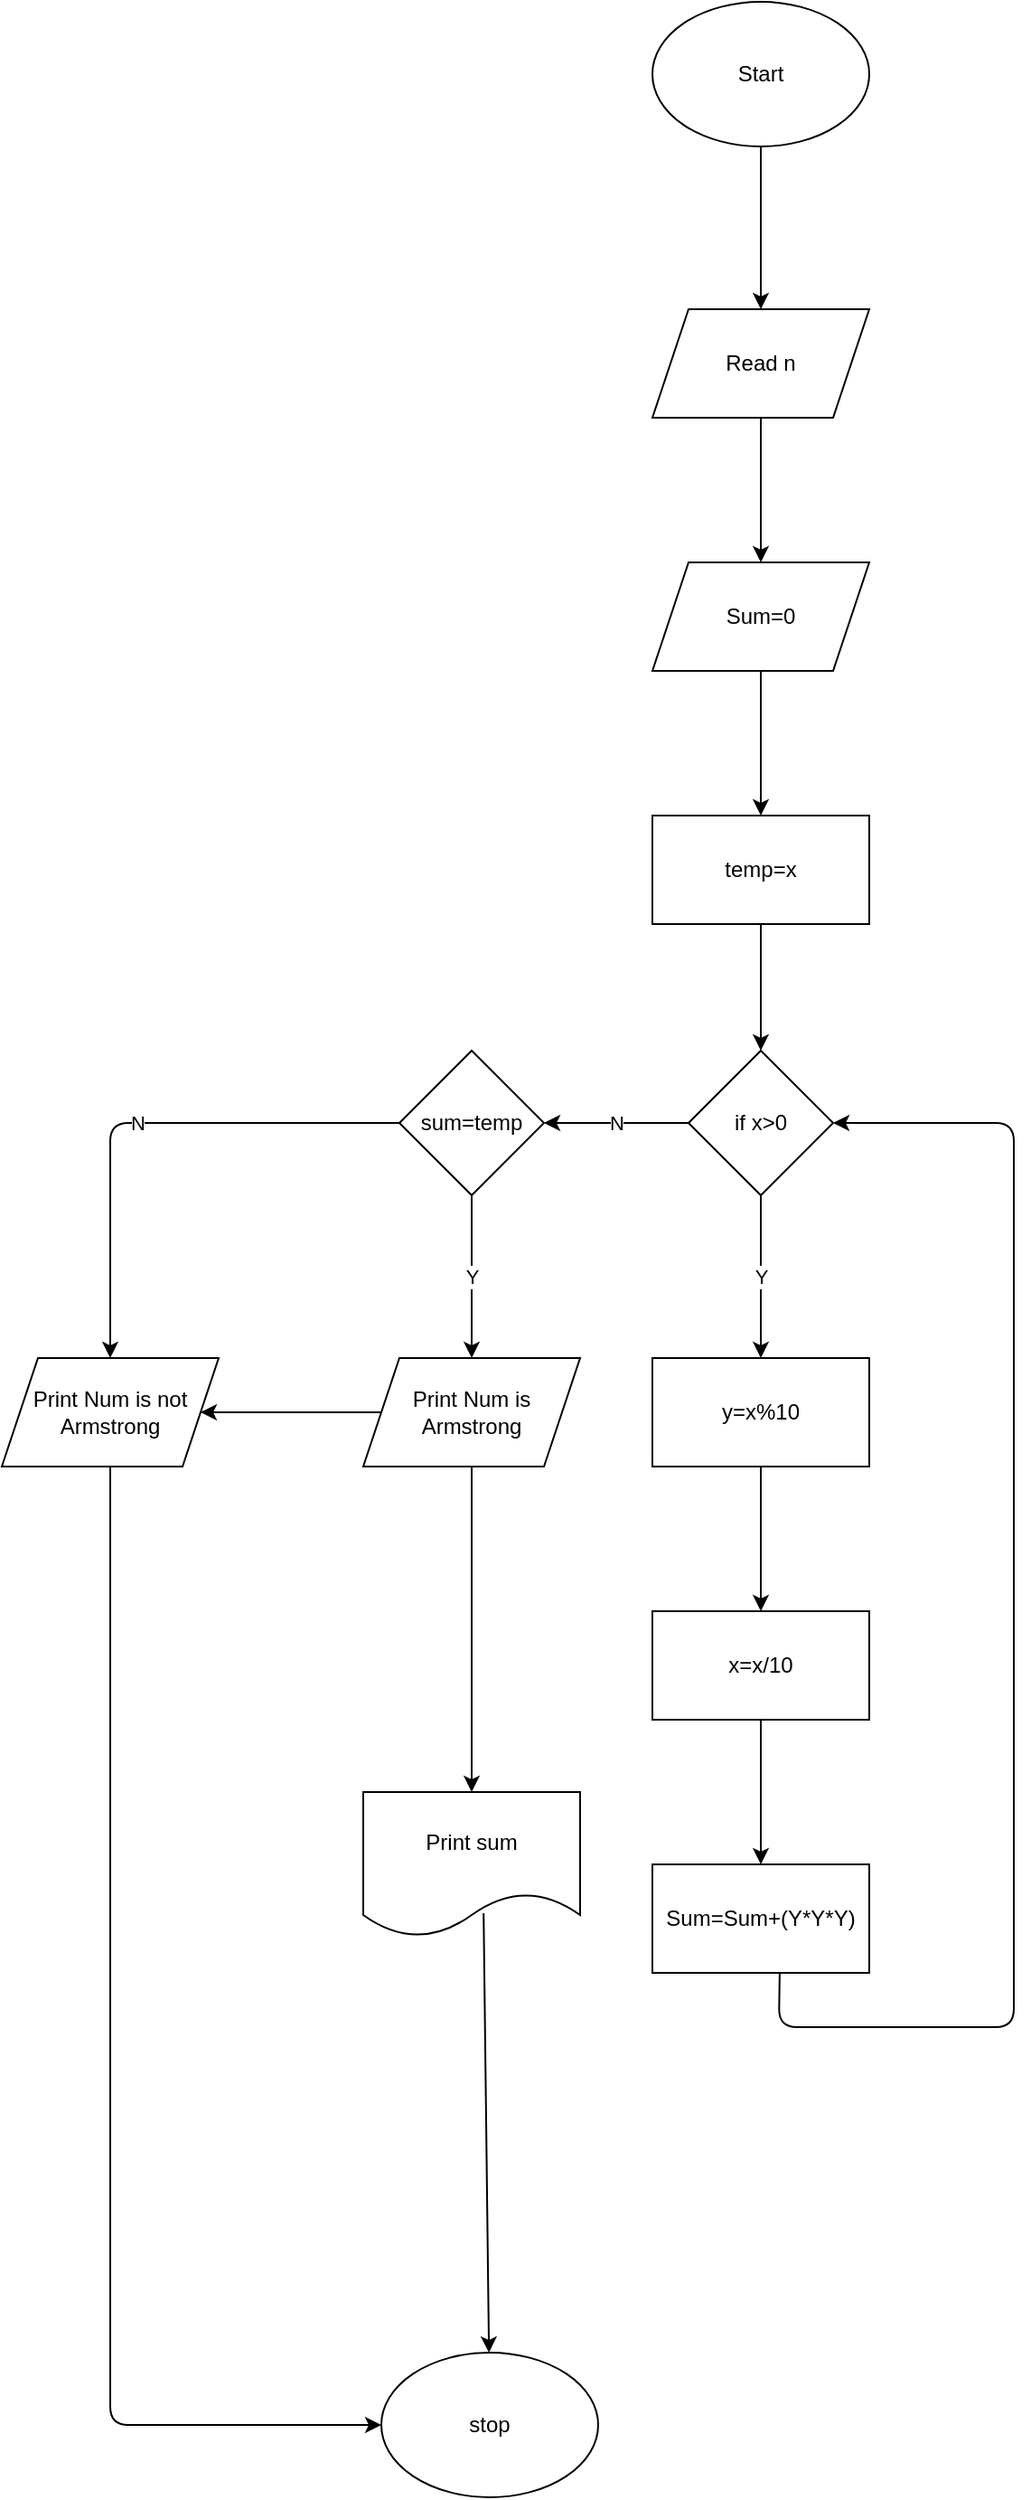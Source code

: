 <mxfile version="13.9.9" type="device"><diagram id="9taQIfJ_XzOFYC_cMmFA" name="Page-1"><mxGraphModel dx="1851" dy="584" grid="1" gridSize="10" guides="1" tooltips="1" connect="1" arrows="1" fold="1" page="1" pageScale="1" pageWidth="827" pageHeight="1169" math="0" shadow="0"><root><mxCell id="0"/><mxCell id="1" parent="0"/><mxCell id="_dSr8ytAaKamoy_OvsAv-49" value="" style="edgeStyle=orthogonalEdgeStyle;rounded=0;orthogonalLoop=1;jettySize=auto;html=1;" parent="1" source="_dSr8ytAaKamoy_OvsAv-47" target="_dSr8ytAaKamoy_OvsAv-48" edge="1"><mxGeometry relative="1" as="geometry"/></mxCell><mxCell id="_dSr8ytAaKamoy_OvsAv-47" value="Start" style="ellipse;whiteSpace=wrap;html=1;" parent="1" vertex="1"><mxGeometry x="340" y="60" width="120" height="80" as="geometry"/></mxCell><mxCell id="_dSr8ytAaKamoy_OvsAv-51" value="" style="edgeStyle=orthogonalEdgeStyle;rounded=0;orthogonalLoop=1;jettySize=auto;html=1;" parent="1" source="_dSr8ytAaKamoy_OvsAv-48" target="_dSr8ytAaKamoy_OvsAv-50" edge="1"><mxGeometry relative="1" as="geometry"/></mxCell><mxCell id="_dSr8ytAaKamoy_OvsAv-48" value="Read n" style="shape=parallelogram;perimeter=parallelogramPerimeter;whiteSpace=wrap;html=1;fixedSize=1;" parent="1" vertex="1"><mxGeometry x="340" y="230" width="120" height="60" as="geometry"/></mxCell><mxCell id="_dSr8ytAaKamoy_OvsAv-53" value="" style="edgeStyle=orthogonalEdgeStyle;rounded=0;orthogonalLoop=1;jettySize=auto;html=1;" parent="1" source="_dSr8ytAaKamoy_OvsAv-50" target="_dSr8ytAaKamoy_OvsAv-52" edge="1"><mxGeometry relative="1" as="geometry"/></mxCell><mxCell id="_dSr8ytAaKamoy_OvsAv-50" value="Sum=0" style="shape=parallelogram;perimeter=parallelogramPerimeter;whiteSpace=wrap;html=1;fixedSize=1;" parent="1" vertex="1"><mxGeometry x="340" y="370" width="120" height="60" as="geometry"/></mxCell><mxCell id="_dSr8ytAaKamoy_OvsAv-55" value="" style="edgeStyle=orthogonalEdgeStyle;rounded=0;orthogonalLoop=1;jettySize=auto;html=1;" parent="1" source="_dSr8ytAaKamoy_OvsAv-52" target="_dSr8ytAaKamoy_OvsAv-54" edge="1"><mxGeometry relative="1" as="geometry"/></mxCell><mxCell id="_dSr8ytAaKamoy_OvsAv-52" value="temp=x" style="whiteSpace=wrap;html=1;" parent="1" vertex="1"><mxGeometry x="340" y="510" width="120" height="60" as="geometry"/></mxCell><mxCell id="_dSr8ytAaKamoy_OvsAv-57" value="Y" style="edgeStyle=orthogonalEdgeStyle;rounded=0;orthogonalLoop=1;jettySize=auto;html=1;" parent="1" source="_dSr8ytAaKamoy_OvsAv-54" target="_dSr8ytAaKamoy_OvsAv-56" edge="1"><mxGeometry relative="1" as="geometry"/></mxCell><mxCell id="_dSr8ytAaKamoy_OvsAv-64" value="N" style="edgeStyle=orthogonalEdgeStyle;rounded=0;orthogonalLoop=1;jettySize=auto;html=1;" parent="1" source="_dSr8ytAaKamoy_OvsAv-54" target="_dSr8ytAaKamoy_OvsAv-63" edge="1"><mxGeometry relative="1" as="geometry"/></mxCell><mxCell id="_dSr8ytAaKamoy_OvsAv-54" value="if x&amp;gt;0" style="rhombus;whiteSpace=wrap;html=1;" parent="1" vertex="1"><mxGeometry x="360" y="640" width="80" height="80" as="geometry"/></mxCell><mxCell id="_dSr8ytAaKamoy_OvsAv-59" value="" style="edgeStyle=orthogonalEdgeStyle;rounded=0;orthogonalLoop=1;jettySize=auto;html=1;" parent="1" source="_dSr8ytAaKamoy_OvsAv-56" target="_dSr8ytAaKamoy_OvsAv-58" edge="1"><mxGeometry relative="1" as="geometry"/></mxCell><mxCell id="_dSr8ytAaKamoy_OvsAv-56" value="y=x%10" style="whiteSpace=wrap;html=1;" parent="1" vertex="1"><mxGeometry x="340" y="810" width="120" height="60" as="geometry"/></mxCell><mxCell id="_dSr8ytAaKamoy_OvsAv-61" value="" style="edgeStyle=orthogonalEdgeStyle;rounded=0;orthogonalLoop=1;jettySize=auto;html=1;" parent="1" source="_dSr8ytAaKamoy_OvsAv-58" target="_dSr8ytAaKamoy_OvsAv-60" edge="1"><mxGeometry relative="1" as="geometry"/></mxCell><mxCell id="_dSr8ytAaKamoy_OvsAv-58" value="x=x/10" style="whiteSpace=wrap;html=1;" parent="1" vertex="1"><mxGeometry x="340" y="950" width="120" height="60" as="geometry"/></mxCell><mxCell id="_dSr8ytAaKamoy_OvsAv-60" value="Sum=Sum+(Y*Y*Y)" style="whiteSpace=wrap;html=1;" parent="1" vertex="1"><mxGeometry x="340" y="1090" width="120" height="60" as="geometry"/></mxCell><mxCell id="_dSr8ytAaKamoy_OvsAv-62" value="" style="endArrow=classic;html=1;exitX=0.587;exitY=0.997;exitDx=0;exitDy=0;exitPerimeter=0;" parent="1" source="_dSr8ytAaKamoy_OvsAv-60" edge="1"><mxGeometry width="50" height="50" relative="1" as="geometry"><mxPoint x="460" y="1219" as="sourcePoint"/><mxPoint x="440" y="680" as="targetPoint"/><Array as="points"><mxPoint x="410" y="1180"/><mxPoint x="540" y="1180"/><mxPoint x="540" y="680"/></Array></mxGeometry></mxCell><mxCell id="_dSr8ytAaKamoy_OvsAv-66" value="Y" style="edgeStyle=orthogonalEdgeStyle;rounded=0;orthogonalLoop=1;jettySize=auto;html=1;" parent="1" source="_dSr8ytAaKamoy_OvsAv-63" target="_dSr8ytAaKamoy_OvsAv-65" edge="1"><mxGeometry relative="1" as="geometry"/></mxCell><mxCell id="_dSr8ytAaKamoy_OvsAv-63" value="sum=temp" style="rhombus;whiteSpace=wrap;html=1;" parent="1" vertex="1"><mxGeometry x="200" y="640" width="80" height="80" as="geometry"/></mxCell><mxCell id="_dSr8ytAaKamoy_OvsAv-68" value="" style="edgeStyle=orthogonalEdgeStyle;rounded=0;orthogonalLoop=1;jettySize=auto;html=1;" parent="1" source="_dSr8ytAaKamoy_OvsAv-65" target="_dSr8ytAaKamoy_OvsAv-67" edge="1"><mxGeometry relative="1" as="geometry"/></mxCell><mxCell id="_dSr8ytAaKamoy_OvsAv-71" value="" style="edgeStyle=orthogonalEdgeStyle;rounded=0;orthogonalLoop=1;jettySize=auto;html=1;" parent="1" source="_dSr8ytAaKamoy_OvsAv-65" edge="1"><mxGeometry relative="1" as="geometry"><mxPoint x="240" y="1050" as="targetPoint"/></mxGeometry></mxCell><mxCell id="_dSr8ytAaKamoy_OvsAv-65" value="Print Num is Armstrong" style="shape=parallelogram;perimeter=parallelogramPerimeter;whiteSpace=wrap;html=1;fixedSize=1;" parent="1" vertex="1"><mxGeometry x="180" y="810" width="120" height="60" as="geometry"/></mxCell><mxCell id="_dSr8ytAaKamoy_OvsAv-67" value="Print Num is not Armstrong" style="shape=parallelogram;perimeter=parallelogramPerimeter;whiteSpace=wrap;html=1;fixedSize=1;" parent="1" vertex="1"><mxGeometry x="-20" y="810" width="120" height="60" as="geometry"/></mxCell><mxCell id="_dSr8ytAaKamoy_OvsAv-69" value="" style="endArrow=classic;html=1;" parent="1" source="_dSr8ytAaKamoy_OvsAv-67" target="_dSr8ytAaKamoy_OvsAv-75" edge="1"><mxGeometry width="50" height="50" relative="1" as="geometry"><mxPoint x="110" y="1030" as="sourcePoint"/><mxPoint x="200" y="1400" as="targetPoint"/><Array as="points"><mxPoint x="40" y="1400"/></Array></mxGeometry></mxCell><mxCell id="_dSr8ytAaKamoy_OvsAv-72" value="N" style="endArrow=classic;html=1;exitX=0;exitY=0.5;exitDx=0;exitDy=0;" parent="1" source="_dSr8ytAaKamoy_OvsAv-63" target="_dSr8ytAaKamoy_OvsAv-67" edge="1"><mxGeometry width="50" height="50" relative="1" as="geometry"><mxPoint x="260" y="740" as="sourcePoint"/><mxPoint x="310" y="690" as="targetPoint"/><Array as="points"><mxPoint x="40" y="680"/></Array></mxGeometry></mxCell><mxCell id="_dSr8ytAaKamoy_OvsAv-73" value="Print sum" style="shape=document;whiteSpace=wrap;html=1;boundedLbl=1;" parent="1" vertex="1"><mxGeometry x="180" y="1050" width="120" height="80" as="geometry"/></mxCell><mxCell id="_dSr8ytAaKamoy_OvsAv-74" value="" style="endArrow=classic;html=1;exitX=0.555;exitY=0.837;exitDx=0;exitDy=0;exitPerimeter=0;" parent="1" source="_dSr8ytAaKamoy_OvsAv-73" target="_dSr8ytAaKamoy_OvsAv-75" edge="1"><mxGeometry width="50" height="50" relative="1" as="geometry"><mxPoint x="280" y="1250" as="sourcePoint"/><mxPoint x="247" y="1360" as="targetPoint"/></mxGeometry></mxCell><mxCell id="_dSr8ytAaKamoy_OvsAv-75" value="stop" style="ellipse;whiteSpace=wrap;html=1;" parent="1" vertex="1"><mxGeometry x="190" y="1360" width="120" height="80" as="geometry"/></mxCell></root></mxGraphModel></diagram></mxfile>